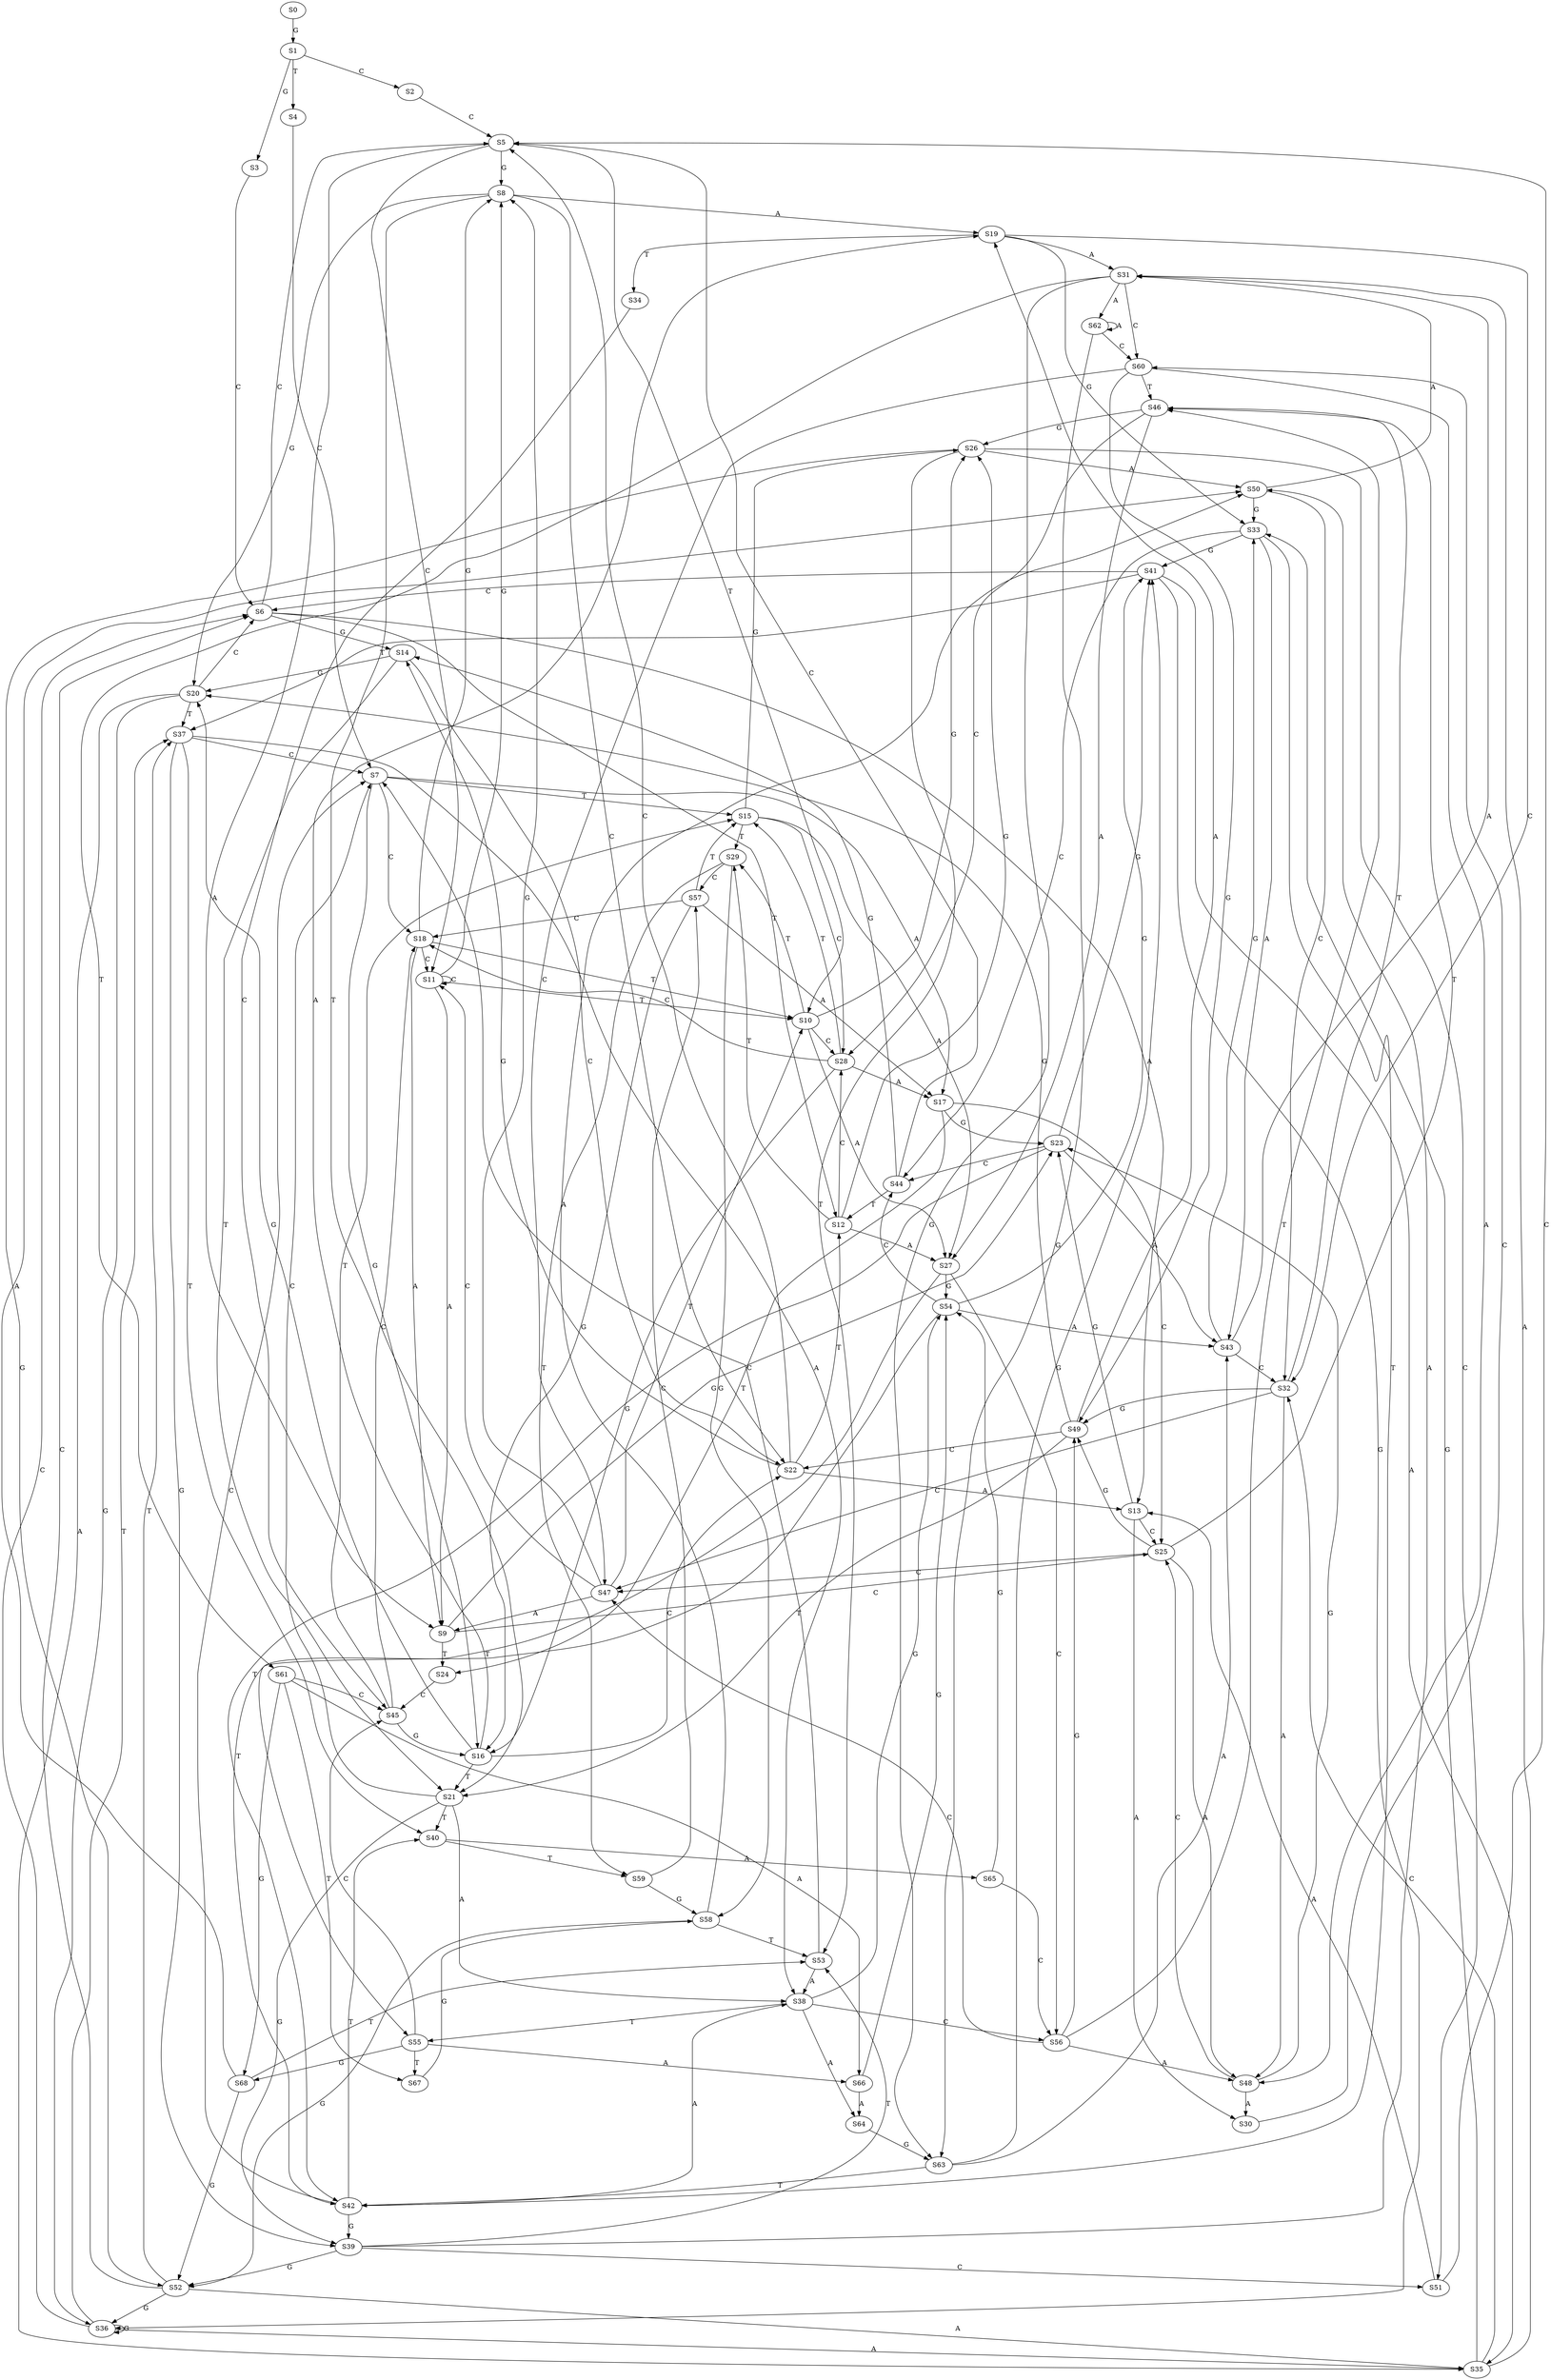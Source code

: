 strict digraph  {
	S0 -> S1 [ label = G ];
	S1 -> S2 [ label = C ];
	S1 -> S3 [ label = G ];
	S1 -> S4 [ label = T ];
	S2 -> S5 [ label = C ];
	S3 -> S6 [ label = C ];
	S4 -> S7 [ label = C ];
	S5 -> S8 [ label = G ];
	S5 -> S9 [ label = A ];
	S5 -> S10 [ label = T ];
	S5 -> S11 [ label = C ];
	S6 -> S12 [ label = T ];
	S6 -> S5 [ label = C ];
	S6 -> S13 [ label = A ];
	S6 -> S14 [ label = G ];
	S7 -> S15 [ label = T ];
	S7 -> S16 [ label = G ];
	S7 -> S17 [ label = A ];
	S7 -> S18 [ label = C ];
	S8 -> S19 [ label = A ];
	S8 -> S20 [ label = G ];
	S8 -> S21 [ label = T ];
	S8 -> S22 [ label = C ];
	S9 -> S23 [ label = G ];
	S9 -> S24 [ label = T ];
	S9 -> S25 [ label = C ];
	S10 -> S26 [ label = G ];
	S10 -> S27 [ label = A ];
	S10 -> S28 [ label = C ];
	S10 -> S29 [ label = T ];
	S11 -> S8 [ label = G ];
	S11 -> S11 [ label = C ];
	S11 -> S9 [ label = A ];
	S11 -> S10 [ label = T ];
	S12 -> S27 [ label = A ];
	S12 -> S28 [ label = C ];
	S12 -> S29 [ label = T ];
	S12 -> S26 [ label = G ];
	S13 -> S23 [ label = G ];
	S13 -> S25 [ label = C ];
	S13 -> S30 [ label = A ];
	S14 -> S20 [ label = G ];
	S14 -> S22 [ label = C ];
	S14 -> S21 [ label = T ];
	S15 -> S26 [ label = G ];
	S15 -> S28 [ label = C ];
	S15 -> S27 [ label = A ];
	S15 -> S29 [ label = T ];
	S16 -> S20 [ label = G ];
	S16 -> S21 [ label = T ];
	S16 -> S22 [ label = C ];
	S16 -> S19 [ label = A ];
	S17 -> S24 [ label = T ];
	S17 -> S25 [ label = C ];
	S17 -> S23 [ label = G ];
	S18 -> S11 [ label = C ];
	S18 -> S9 [ label = A ];
	S18 -> S10 [ label = T ];
	S18 -> S8 [ label = G ];
	S19 -> S31 [ label = A ];
	S19 -> S32 [ label = C ];
	S19 -> S33 [ label = G ];
	S19 -> S34 [ label = T ];
	S20 -> S35 [ label = A ];
	S20 -> S36 [ label = G ];
	S20 -> S6 [ label = C ];
	S20 -> S37 [ label = T ];
	S21 -> S7 [ label = C ];
	S21 -> S38 [ label = A ];
	S21 -> S39 [ label = G ];
	S21 -> S40 [ label = T ];
	S22 -> S14 [ label = G ];
	S22 -> S12 [ label = T ];
	S22 -> S5 [ label = C ];
	S22 -> S13 [ label = A ];
	S23 -> S41 [ label = G ];
	S23 -> S42 [ label = T ];
	S23 -> S43 [ label = A ];
	S23 -> S44 [ label = C ];
	S24 -> S45 [ label = C ];
	S25 -> S46 [ label = T ];
	S25 -> S47 [ label = C ];
	S25 -> S48 [ label = A ];
	S25 -> S49 [ label = G ];
	S26 -> S50 [ label = A ];
	S26 -> S51 [ label = C ];
	S26 -> S52 [ label = G ];
	S26 -> S53 [ label = T ];
	S27 -> S54 [ label = G ];
	S27 -> S55 [ label = T ];
	S27 -> S56 [ label = C ];
	S28 -> S15 [ label = T ];
	S28 -> S16 [ label = G ];
	S28 -> S18 [ label = C ];
	S28 -> S17 [ label = A ];
	S29 -> S57 [ label = C ];
	S29 -> S58 [ label = G ];
	S29 -> S59 [ label = T ];
	S30 -> S60 [ label = C ];
	S31 -> S61 [ label = T ];
	S31 -> S60 [ label = C ];
	S31 -> S62 [ label = A ];
	S31 -> S63 [ label = G ];
	S32 -> S46 [ label = T ];
	S32 -> S49 [ label = G ];
	S32 -> S47 [ label = C ];
	S32 -> S48 [ label = A ];
	S33 -> S42 [ label = T ];
	S33 -> S43 [ label = A ];
	S33 -> S41 [ label = G ];
	S33 -> S44 [ label = C ];
	S34 -> S45 [ label = C ];
	S35 -> S31 [ label = A ];
	S35 -> S32 [ label = C ];
	S35 -> S33 [ label = G ];
	S36 -> S37 [ label = T ];
	S36 -> S6 [ label = C ];
	S36 -> S36 [ label = G ];
	S36 -> S35 [ label = A ];
	S37 -> S38 [ label = A ];
	S37 -> S7 [ label = C ];
	S37 -> S39 [ label = G ];
	S37 -> S40 [ label = T ];
	S38 -> S55 [ label = T ];
	S38 -> S54 [ label = G ];
	S38 -> S64 [ label = A ];
	S38 -> S56 [ label = C ];
	S39 -> S53 [ label = T ];
	S39 -> S52 [ label = G ];
	S39 -> S50 [ label = A ];
	S39 -> S51 [ label = C ];
	S40 -> S65 [ label = A ];
	S40 -> S59 [ label = T ];
	S41 -> S35 [ label = A ];
	S41 -> S36 [ label = G ];
	S41 -> S37 [ label = T ];
	S41 -> S6 [ label = C ];
	S42 -> S38 [ label = A ];
	S42 -> S7 [ label = C ];
	S42 -> S39 [ label = G ];
	S42 -> S40 [ label = T ];
	S43 -> S31 [ label = A ];
	S43 -> S32 [ label = C ];
	S43 -> S33 [ label = G ];
	S44 -> S5 [ label = C ];
	S44 -> S12 [ label = T ];
	S44 -> S14 [ label = G ];
	S45 -> S18 [ label = C ];
	S45 -> S16 [ label = G ];
	S45 -> S15 [ label = T ];
	S46 -> S27 [ label = A ];
	S46 -> S28 [ label = C ];
	S46 -> S26 [ label = G ];
	S47 -> S11 [ label = C ];
	S47 -> S9 [ label = A ];
	S47 -> S10 [ label = T ];
	S47 -> S8 [ label = G ];
	S48 -> S23 [ label = G ];
	S48 -> S25 [ label = C ];
	S48 -> S30 [ label = A ];
	S49 -> S20 [ label = G ];
	S49 -> S19 [ label = A ];
	S49 -> S21 [ label = T ];
	S49 -> S22 [ label = C ];
	S50 -> S33 [ label = G ];
	S50 -> S32 [ label = C ];
	S50 -> S31 [ label = A ];
	S51 -> S5 [ label = C ];
	S51 -> S13 [ label = A ];
	S52 -> S36 [ label = G ];
	S52 -> S6 [ label = C ];
	S52 -> S35 [ label = A ];
	S52 -> S37 [ label = T ];
	S53 -> S7 [ label = C ];
	S53 -> S38 [ label = A ];
	S54 -> S42 [ label = T ];
	S54 -> S43 [ label = A ];
	S54 -> S44 [ label = C ];
	S54 -> S41 [ label = G ];
	S55 -> S45 [ label = C ];
	S55 -> S66 [ label = A ];
	S55 -> S67 [ label = T ];
	S55 -> S68 [ label = G ];
	S56 -> S49 [ label = G ];
	S56 -> S46 [ label = T ];
	S56 -> S47 [ label = C ];
	S56 -> S48 [ label = A ];
	S57 -> S17 [ label = A ];
	S57 -> S15 [ label = T ];
	S57 -> S18 [ label = C ];
	S57 -> S16 [ label = G ];
	S58 -> S52 [ label = G ];
	S58 -> S53 [ label = T ];
	S58 -> S50 [ label = A ];
	S59 -> S58 [ label = G ];
	S59 -> S57 [ label = C ];
	S60 -> S48 [ label = A ];
	S60 -> S47 [ label = C ];
	S60 -> S49 [ label = G ];
	S60 -> S46 [ label = T ];
	S61 -> S66 [ label = A ];
	S61 -> S45 [ label = C ];
	S61 -> S68 [ label = G ];
	S61 -> S67 [ label = T ];
	S62 -> S63 [ label = G ];
	S62 -> S60 [ label = C ];
	S62 -> S62 [ label = A ];
	S63 -> S42 [ label = T ];
	S63 -> S43 [ label = A ];
	S63 -> S41 [ label = G ];
	S64 -> S63 [ label = G ];
	S65 -> S56 [ label = C ];
	S65 -> S54 [ label = G ];
	S66 -> S54 [ label = G ];
	S66 -> S64 [ label = A ];
	S67 -> S58 [ label = G ];
	S68 -> S52 [ label = G ];
	S68 -> S50 [ label = A ];
	S68 -> S53 [ label = T ];
}
